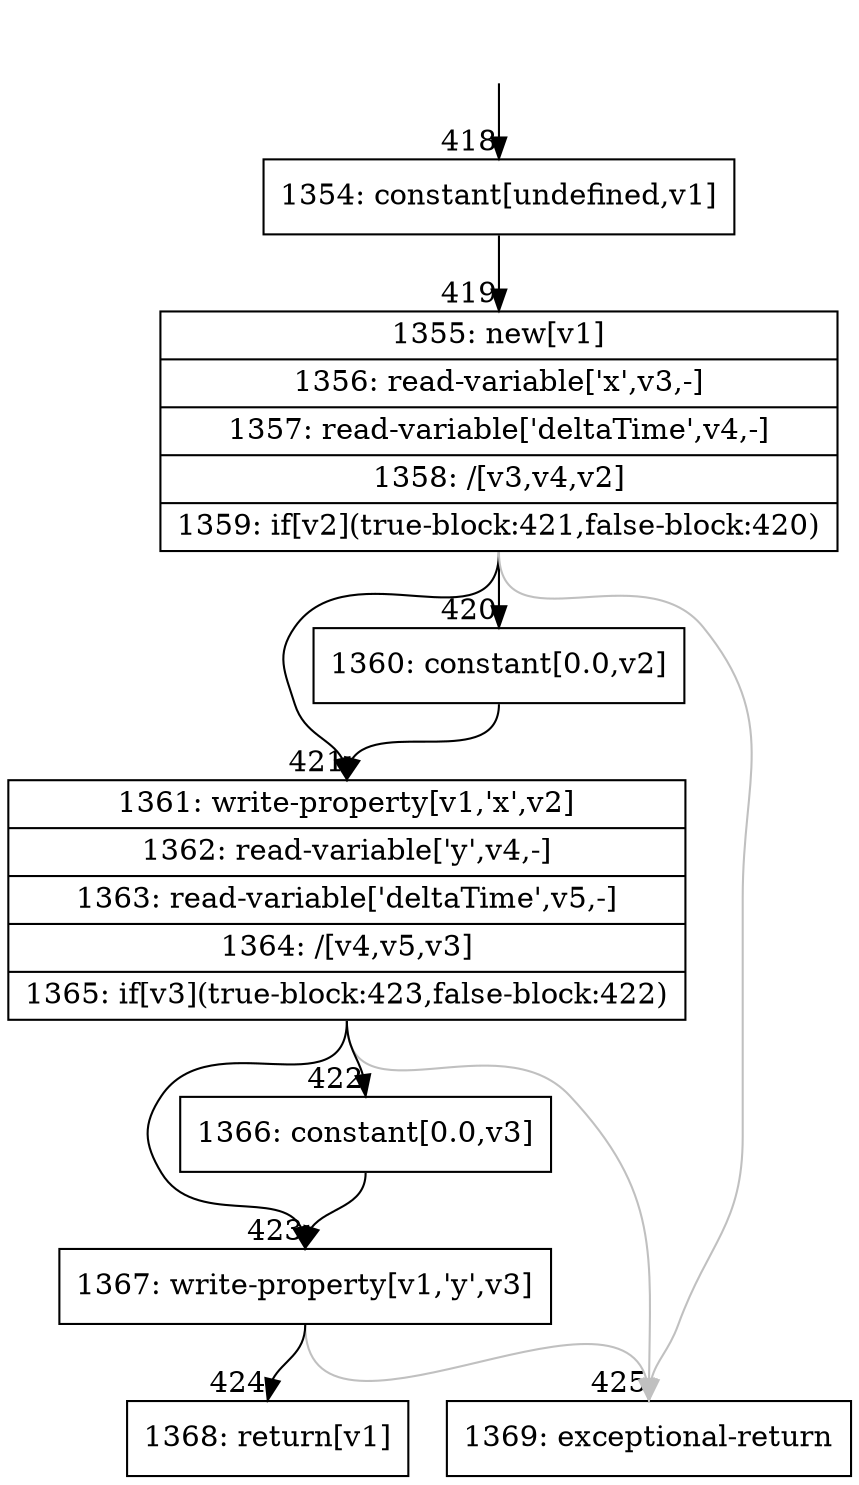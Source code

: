 digraph {
rankdir="TD"
BB_entry38[shape=none,label=""];
BB_entry38 -> BB418 [tailport=s, headport=n, headlabel="    418"]
BB418 [shape=record label="{1354: constant[undefined,v1]}" ] 
BB418 -> BB419 [tailport=s, headport=n, headlabel="      419"]
BB419 [shape=record label="{1355: new[v1]|1356: read-variable['x',v3,-]|1357: read-variable['deltaTime',v4,-]|1358: /[v3,v4,v2]|1359: if[v2](true-block:421,false-block:420)}" ] 
BB419 -> BB421 [tailport=s, headport=n, headlabel="      421"]
BB419 -> BB420 [tailport=s, headport=n, headlabel="      420"]
BB419 -> BB425 [tailport=s, headport=n, color=gray, headlabel="      425"]
BB420 [shape=record label="{1360: constant[0.0,v2]}" ] 
BB420 -> BB421 [tailport=s, headport=n]
BB421 [shape=record label="{1361: write-property[v1,'x',v2]|1362: read-variable['y',v4,-]|1363: read-variable['deltaTime',v5,-]|1364: /[v4,v5,v3]|1365: if[v3](true-block:423,false-block:422)}" ] 
BB421 -> BB423 [tailport=s, headport=n, headlabel="      423"]
BB421 -> BB422 [tailport=s, headport=n, headlabel="      422"]
BB421 -> BB425 [tailport=s, headport=n, color=gray]
BB422 [shape=record label="{1366: constant[0.0,v3]}" ] 
BB422 -> BB423 [tailport=s, headport=n]
BB423 [shape=record label="{1367: write-property[v1,'y',v3]}" ] 
BB423 -> BB424 [tailport=s, headport=n, headlabel="      424"]
BB423 -> BB425 [tailport=s, headport=n, color=gray]
BB424 [shape=record label="{1368: return[v1]}" ] 
BB425 [shape=record label="{1369: exceptional-return}" ] 
//#$~ 639
}
